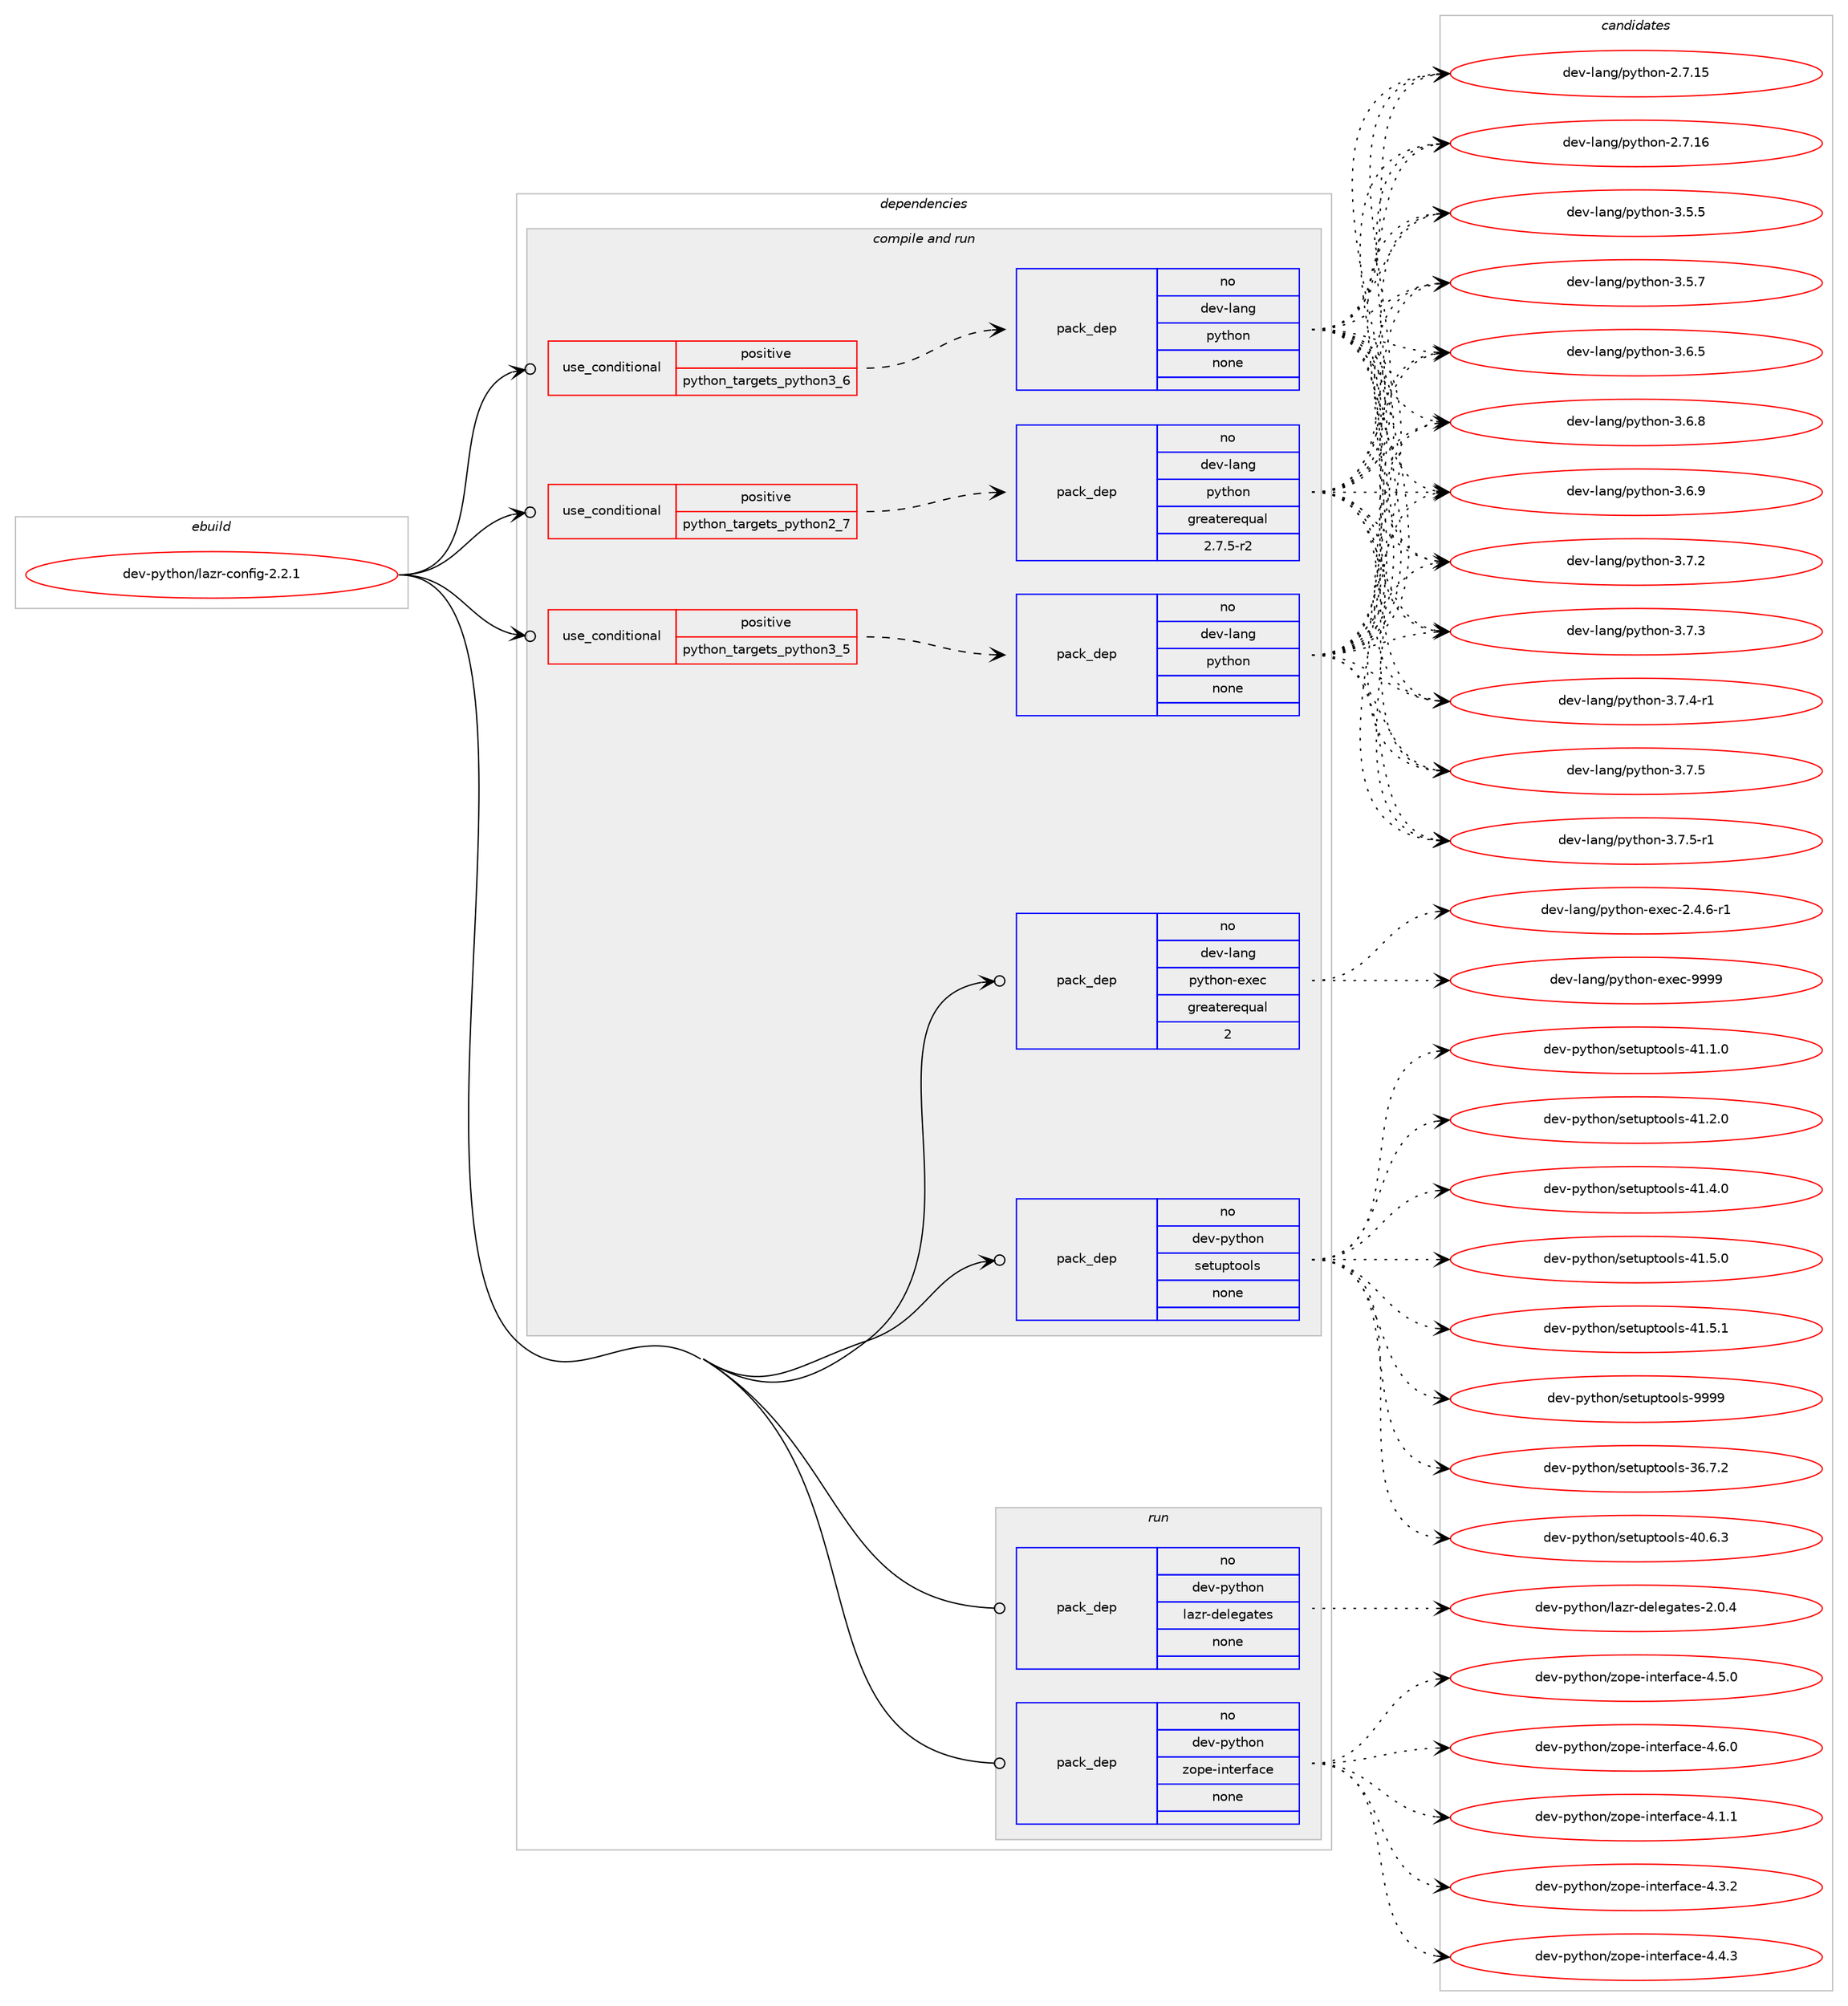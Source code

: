 digraph prolog {

# *************
# Graph options
# *************

newrank=true;
concentrate=true;
compound=true;
graph [rankdir=LR,fontname=Helvetica,fontsize=10,ranksep=1.5];#, ranksep=2.5, nodesep=0.2];
edge  [arrowhead=vee];
node  [fontname=Helvetica,fontsize=10];

# **********
# The ebuild
# **********

subgraph cluster_leftcol {
color=gray;
rank=same;
label=<<i>ebuild</i>>;
id [label="dev-python/lazr-config-2.2.1", color=red, width=4, href="../dev-python/lazr-config-2.2.1.svg"];
}

# ****************
# The dependencies
# ****************

subgraph cluster_midcol {
color=gray;
label=<<i>dependencies</i>>;
subgraph cluster_compile {
fillcolor="#eeeeee";
style=filled;
label=<<i>compile</i>>;
}
subgraph cluster_compileandrun {
fillcolor="#eeeeee";
style=filled;
label=<<i>compile and run</i>>;
subgraph cond141852 {
dependency612600 [label=<<TABLE BORDER="0" CELLBORDER="1" CELLSPACING="0" CELLPADDING="4"><TR><TD ROWSPAN="3" CELLPADDING="10">use_conditional</TD></TR><TR><TD>positive</TD></TR><TR><TD>python_targets_python2_7</TD></TR></TABLE>>, shape=none, color=red];
subgraph pack458944 {
dependency612601 [label=<<TABLE BORDER="0" CELLBORDER="1" CELLSPACING="0" CELLPADDING="4" WIDTH="220"><TR><TD ROWSPAN="6" CELLPADDING="30">pack_dep</TD></TR><TR><TD WIDTH="110">no</TD></TR><TR><TD>dev-lang</TD></TR><TR><TD>python</TD></TR><TR><TD>greaterequal</TD></TR><TR><TD>2.7.5-r2</TD></TR></TABLE>>, shape=none, color=blue];
}
dependency612600:e -> dependency612601:w [weight=20,style="dashed",arrowhead="vee"];
}
id:e -> dependency612600:w [weight=20,style="solid",arrowhead="odotvee"];
subgraph cond141853 {
dependency612602 [label=<<TABLE BORDER="0" CELLBORDER="1" CELLSPACING="0" CELLPADDING="4"><TR><TD ROWSPAN="3" CELLPADDING="10">use_conditional</TD></TR><TR><TD>positive</TD></TR><TR><TD>python_targets_python3_5</TD></TR></TABLE>>, shape=none, color=red];
subgraph pack458945 {
dependency612603 [label=<<TABLE BORDER="0" CELLBORDER="1" CELLSPACING="0" CELLPADDING="4" WIDTH="220"><TR><TD ROWSPAN="6" CELLPADDING="30">pack_dep</TD></TR><TR><TD WIDTH="110">no</TD></TR><TR><TD>dev-lang</TD></TR><TR><TD>python</TD></TR><TR><TD>none</TD></TR><TR><TD></TD></TR></TABLE>>, shape=none, color=blue];
}
dependency612602:e -> dependency612603:w [weight=20,style="dashed",arrowhead="vee"];
}
id:e -> dependency612602:w [weight=20,style="solid",arrowhead="odotvee"];
subgraph cond141854 {
dependency612604 [label=<<TABLE BORDER="0" CELLBORDER="1" CELLSPACING="0" CELLPADDING="4"><TR><TD ROWSPAN="3" CELLPADDING="10">use_conditional</TD></TR><TR><TD>positive</TD></TR><TR><TD>python_targets_python3_6</TD></TR></TABLE>>, shape=none, color=red];
subgraph pack458946 {
dependency612605 [label=<<TABLE BORDER="0" CELLBORDER="1" CELLSPACING="0" CELLPADDING="4" WIDTH="220"><TR><TD ROWSPAN="6" CELLPADDING="30">pack_dep</TD></TR><TR><TD WIDTH="110">no</TD></TR><TR><TD>dev-lang</TD></TR><TR><TD>python</TD></TR><TR><TD>none</TD></TR><TR><TD></TD></TR></TABLE>>, shape=none, color=blue];
}
dependency612604:e -> dependency612605:w [weight=20,style="dashed",arrowhead="vee"];
}
id:e -> dependency612604:w [weight=20,style="solid",arrowhead="odotvee"];
subgraph pack458947 {
dependency612606 [label=<<TABLE BORDER="0" CELLBORDER="1" CELLSPACING="0" CELLPADDING="4" WIDTH="220"><TR><TD ROWSPAN="6" CELLPADDING="30">pack_dep</TD></TR><TR><TD WIDTH="110">no</TD></TR><TR><TD>dev-lang</TD></TR><TR><TD>python-exec</TD></TR><TR><TD>greaterequal</TD></TR><TR><TD>2</TD></TR></TABLE>>, shape=none, color=blue];
}
id:e -> dependency612606:w [weight=20,style="solid",arrowhead="odotvee"];
subgraph pack458948 {
dependency612607 [label=<<TABLE BORDER="0" CELLBORDER="1" CELLSPACING="0" CELLPADDING="4" WIDTH="220"><TR><TD ROWSPAN="6" CELLPADDING="30">pack_dep</TD></TR><TR><TD WIDTH="110">no</TD></TR><TR><TD>dev-python</TD></TR><TR><TD>setuptools</TD></TR><TR><TD>none</TD></TR><TR><TD></TD></TR></TABLE>>, shape=none, color=blue];
}
id:e -> dependency612607:w [weight=20,style="solid",arrowhead="odotvee"];
}
subgraph cluster_run {
fillcolor="#eeeeee";
style=filled;
label=<<i>run</i>>;
subgraph pack458949 {
dependency612608 [label=<<TABLE BORDER="0" CELLBORDER="1" CELLSPACING="0" CELLPADDING="4" WIDTH="220"><TR><TD ROWSPAN="6" CELLPADDING="30">pack_dep</TD></TR><TR><TD WIDTH="110">no</TD></TR><TR><TD>dev-python</TD></TR><TR><TD>lazr-delegates</TD></TR><TR><TD>none</TD></TR><TR><TD></TD></TR></TABLE>>, shape=none, color=blue];
}
id:e -> dependency612608:w [weight=20,style="solid",arrowhead="odot"];
subgraph pack458950 {
dependency612609 [label=<<TABLE BORDER="0" CELLBORDER="1" CELLSPACING="0" CELLPADDING="4" WIDTH="220"><TR><TD ROWSPAN="6" CELLPADDING="30">pack_dep</TD></TR><TR><TD WIDTH="110">no</TD></TR><TR><TD>dev-python</TD></TR><TR><TD>zope-interface</TD></TR><TR><TD>none</TD></TR><TR><TD></TD></TR></TABLE>>, shape=none, color=blue];
}
id:e -> dependency612609:w [weight=20,style="solid",arrowhead="odot"];
}
}

# **************
# The candidates
# **************

subgraph cluster_choices {
rank=same;
color=gray;
label=<<i>candidates</i>>;

subgraph choice458944 {
color=black;
nodesep=1;
choice10010111845108971101034711212111610411111045504655464953 [label="dev-lang/python-2.7.15", color=red, width=4,href="../dev-lang/python-2.7.15.svg"];
choice10010111845108971101034711212111610411111045504655464954 [label="dev-lang/python-2.7.16", color=red, width=4,href="../dev-lang/python-2.7.16.svg"];
choice100101118451089711010347112121116104111110455146534653 [label="dev-lang/python-3.5.5", color=red, width=4,href="../dev-lang/python-3.5.5.svg"];
choice100101118451089711010347112121116104111110455146534655 [label="dev-lang/python-3.5.7", color=red, width=4,href="../dev-lang/python-3.5.7.svg"];
choice100101118451089711010347112121116104111110455146544653 [label="dev-lang/python-3.6.5", color=red, width=4,href="../dev-lang/python-3.6.5.svg"];
choice100101118451089711010347112121116104111110455146544656 [label="dev-lang/python-3.6.8", color=red, width=4,href="../dev-lang/python-3.6.8.svg"];
choice100101118451089711010347112121116104111110455146544657 [label="dev-lang/python-3.6.9", color=red, width=4,href="../dev-lang/python-3.6.9.svg"];
choice100101118451089711010347112121116104111110455146554650 [label="dev-lang/python-3.7.2", color=red, width=4,href="../dev-lang/python-3.7.2.svg"];
choice100101118451089711010347112121116104111110455146554651 [label="dev-lang/python-3.7.3", color=red, width=4,href="../dev-lang/python-3.7.3.svg"];
choice1001011184510897110103471121211161041111104551465546524511449 [label="dev-lang/python-3.7.4-r1", color=red, width=4,href="../dev-lang/python-3.7.4-r1.svg"];
choice100101118451089711010347112121116104111110455146554653 [label="dev-lang/python-3.7.5", color=red, width=4,href="../dev-lang/python-3.7.5.svg"];
choice1001011184510897110103471121211161041111104551465546534511449 [label="dev-lang/python-3.7.5-r1", color=red, width=4,href="../dev-lang/python-3.7.5-r1.svg"];
dependency612601:e -> choice10010111845108971101034711212111610411111045504655464953:w [style=dotted,weight="100"];
dependency612601:e -> choice10010111845108971101034711212111610411111045504655464954:w [style=dotted,weight="100"];
dependency612601:e -> choice100101118451089711010347112121116104111110455146534653:w [style=dotted,weight="100"];
dependency612601:e -> choice100101118451089711010347112121116104111110455146534655:w [style=dotted,weight="100"];
dependency612601:e -> choice100101118451089711010347112121116104111110455146544653:w [style=dotted,weight="100"];
dependency612601:e -> choice100101118451089711010347112121116104111110455146544656:w [style=dotted,weight="100"];
dependency612601:e -> choice100101118451089711010347112121116104111110455146544657:w [style=dotted,weight="100"];
dependency612601:e -> choice100101118451089711010347112121116104111110455146554650:w [style=dotted,weight="100"];
dependency612601:e -> choice100101118451089711010347112121116104111110455146554651:w [style=dotted,weight="100"];
dependency612601:e -> choice1001011184510897110103471121211161041111104551465546524511449:w [style=dotted,weight="100"];
dependency612601:e -> choice100101118451089711010347112121116104111110455146554653:w [style=dotted,weight="100"];
dependency612601:e -> choice1001011184510897110103471121211161041111104551465546534511449:w [style=dotted,weight="100"];
}
subgraph choice458945 {
color=black;
nodesep=1;
choice10010111845108971101034711212111610411111045504655464953 [label="dev-lang/python-2.7.15", color=red, width=4,href="../dev-lang/python-2.7.15.svg"];
choice10010111845108971101034711212111610411111045504655464954 [label="dev-lang/python-2.7.16", color=red, width=4,href="../dev-lang/python-2.7.16.svg"];
choice100101118451089711010347112121116104111110455146534653 [label="dev-lang/python-3.5.5", color=red, width=4,href="../dev-lang/python-3.5.5.svg"];
choice100101118451089711010347112121116104111110455146534655 [label="dev-lang/python-3.5.7", color=red, width=4,href="../dev-lang/python-3.5.7.svg"];
choice100101118451089711010347112121116104111110455146544653 [label="dev-lang/python-3.6.5", color=red, width=4,href="../dev-lang/python-3.6.5.svg"];
choice100101118451089711010347112121116104111110455146544656 [label="dev-lang/python-3.6.8", color=red, width=4,href="../dev-lang/python-3.6.8.svg"];
choice100101118451089711010347112121116104111110455146544657 [label="dev-lang/python-3.6.9", color=red, width=4,href="../dev-lang/python-3.6.9.svg"];
choice100101118451089711010347112121116104111110455146554650 [label="dev-lang/python-3.7.2", color=red, width=4,href="../dev-lang/python-3.7.2.svg"];
choice100101118451089711010347112121116104111110455146554651 [label="dev-lang/python-3.7.3", color=red, width=4,href="../dev-lang/python-3.7.3.svg"];
choice1001011184510897110103471121211161041111104551465546524511449 [label="dev-lang/python-3.7.4-r1", color=red, width=4,href="../dev-lang/python-3.7.4-r1.svg"];
choice100101118451089711010347112121116104111110455146554653 [label="dev-lang/python-3.7.5", color=red, width=4,href="../dev-lang/python-3.7.5.svg"];
choice1001011184510897110103471121211161041111104551465546534511449 [label="dev-lang/python-3.7.5-r1", color=red, width=4,href="../dev-lang/python-3.7.5-r1.svg"];
dependency612603:e -> choice10010111845108971101034711212111610411111045504655464953:w [style=dotted,weight="100"];
dependency612603:e -> choice10010111845108971101034711212111610411111045504655464954:w [style=dotted,weight="100"];
dependency612603:e -> choice100101118451089711010347112121116104111110455146534653:w [style=dotted,weight="100"];
dependency612603:e -> choice100101118451089711010347112121116104111110455146534655:w [style=dotted,weight="100"];
dependency612603:e -> choice100101118451089711010347112121116104111110455146544653:w [style=dotted,weight="100"];
dependency612603:e -> choice100101118451089711010347112121116104111110455146544656:w [style=dotted,weight="100"];
dependency612603:e -> choice100101118451089711010347112121116104111110455146544657:w [style=dotted,weight="100"];
dependency612603:e -> choice100101118451089711010347112121116104111110455146554650:w [style=dotted,weight="100"];
dependency612603:e -> choice100101118451089711010347112121116104111110455146554651:w [style=dotted,weight="100"];
dependency612603:e -> choice1001011184510897110103471121211161041111104551465546524511449:w [style=dotted,weight="100"];
dependency612603:e -> choice100101118451089711010347112121116104111110455146554653:w [style=dotted,weight="100"];
dependency612603:e -> choice1001011184510897110103471121211161041111104551465546534511449:w [style=dotted,weight="100"];
}
subgraph choice458946 {
color=black;
nodesep=1;
choice10010111845108971101034711212111610411111045504655464953 [label="dev-lang/python-2.7.15", color=red, width=4,href="../dev-lang/python-2.7.15.svg"];
choice10010111845108971101034711212111610411111045504655464954 [label="dev-lang/python-2.7.16", color=red, width=4,href="../dev-lang/python-2.7.16.svg"];
choice100101118451089711010347112121116104111110455146534653 [label="dev-lang/python-3.5.5", color=red, width=4,href="../dev-lang/python-3.5.5.svg"];
choice100101118451089711010347112121116104111110455146534655 [label="dev-lang/python-3.5.7", color=red, width=4,href="../dev-lang/python-3.5.7.svg"];
choice100101118451089711010347112121116104111110455146544653 [label="dev-lang/python-3.6.5", color=red, width=4,href="../dev-lang/python-3.6.5.svg"];
choice100101118451089711010347112121116104111110455146544656 [label="dev-lang/python-3.6.8", color=red, width=4,href="../dev-lang/python-3.6.8.svg"];
choice100101118451089711010347112121116104111110455146544657 [label="dev-lang/python-3.6.9", color=red, width=4,href="../dev-lang/python-3.6.9.svg"];
choice100101118451089711010347112121116104111110455146554650 [label="dev-lang/python-3.7.2", color=red, width=4,href="../dev-lang/python-3.7.2.svg"];
choice100101118451089711010347112121116104111110455146554651 [label="dev-lang/python-3.7.3", color=red, width=4,href="../dev-lang/python-3.7.3.svg"];
choice1001011184510897110103471121211161041111104551465546524511449 [label="dev-lang/python-3.7.4-r1", color=red, width=4,href="../dev-lang/python-3.7.4-r1.svg"];
choice100101118451089711010347112121116104111110455146554653 [label="dev-lang/python-3.7.5", color=red, width=4,href="../dev-lang/python-3.7.5.svg"];
choice1001011184510897110103471121211161041111104551465546534511449 [label="dev-lang/python-3.7.5-r1", color=red, width=4,href="../dev-lang/python-3.7.5-r1.svg"];
dependency612605:e -> choice10010111845108971101034711212111610411111045504655464953:w [style=dotted,weight="100"];
dependency612605:e -> choice10010111845108971101034711212111610411111045504655464954:w [style=dotted,weight="100"];
dependency612605:e -> choice100101118451089711010347112121116104111110455146534653:w [style=dotted,weight="100"];
dependency612605:e -> choice100101118451089711010347112121116104111110455146534655:w [style=dotted,weight="100"];
dependency612605:e -> choice100101118451089711010347112121116104111110455146544653:w [style=dotted,weight="100"];
dependency612605:e -> choice100101118451089711010347112121116104111110455146544656:w [style=dotted,weight="100"];
dependency612605:e -> choice100101118451089711010347112121116104111110455146544657:w [style=dotted,weight="100"];
dependency612605:e -> choice100101118451089711010347112121116104111110455146554650:w [style=dotted,weight="100"];
dependency612605:e -> choice100101118451089711010347112121116104111110455146554651:w [style=dotted,weight="100"];
dependency612605:e -> choice1001011184510897110103471121211161041111104551465546524511449:w [style=dotted,weight="100"];
dependency612605:e -> choice100101118451089711010347112121116104111110455146554653:w [style=dotted,weight="100"];
dependency612605:e -> choice1001011184510897110103471121211161041111104551465546534511449:w [style=dotted,weight="100"];
}
subgraph choice458947 {
color=black;
nodesep=1;
choice10010111845108971101034711212111610411111045101120101994550465246544511449 [label="dev-lang/python-exec-2.4.6-r1", color=red, width=4,href="../dev-lang/python-exec-2.4.6-r1.svg"];
choice10010111845108971101034711212111610411111045101120101994557575757 [label="dev-lang/python-exec-9999", color=red, width=4,href="../dev-lang/python-exec-9999.svg"];
dependency612606:e -> choice10010111845108971101034711212111610411111045101120101994550465246544511449:w [style=dotted,weight="100"];
dependency612606:e -> choice10010111845108971101034711212111610411111045101120101994557575757:w [style=dotted,weight="100"];
}
subgraph choice458948 {
color=black;
nodesep=1;
choice100101118451121211161041111104711510111611711211611111110811545515446554650 [label="dev-python/setuptools-36.7.2", color=red, width=4,href="../dev-python/setuptools-36.7.2.svg"];
choice100101118451121211161041111104711510111611711211611111110811545524846544651 [label="dev-python/setuptools-40.6.3", color=red, width=4,href="../dev-python/setuptools-40.6.3.svg"];
choice100101118451121211161041111104711510111611711211611111110811545524946494648 [label="dev-python/setuptools-41.1.0", color=red, width=4,href="../dev-python/setuptools-41.1.0.svg"];
choice100101118451121211161041111104711510111611711211611111110811545524946504648 [label="dev-python/setuptools-41.2.0", color=red, width=4,href="../dev-python/setuptools-41.2.0.svg"];
choice100101118451121211161041111104711510111611711211611111110811545524946524648 [label="dev-python/setuptools-41.4.0", color=red, width=4,href="../dev-python/setuptools-41.4.0.svg"];
choice100101118451121211161041111104711510111611711211611111110811545524946534648 [label="dev-python/setuptools-41.5.0", color=red, width=4,href="../dev-python/setuptools-41.5.0.svg"];
choice100101118451121211161041111104711510111611711211611111110811545524946534649 [label="dev-python/setuptools-41.5.1", color=red, width=4,href="../dev-python/setuptools-41.5.1.svg"];
choice10010111845112121116104111110471151011161171121161111111081154557575757 [label="dev-python/setuptools-9999", color=red, width=4,href="../dev-python/setuptools-9999.svg"];
dependency612607:e -> choice100101118451121211161041111104711510111611711211611111110811545515446554650:w [style=dotted,weight="100"];
dependency612607:e -> choice100101118451121211161041111104711510111611711211611111110811545524846544651:w [style=dotted,weight="100"];
dependency612607:e -> choice100101118451121211161041111104711510111611711211611111110811545524946494648:w [style=dotted,weight="100"];
dependency612607:e -> choice100101118451121211161041111104711510111611711211611111110811545524946504648:w [style=dotted,weight="100"];
dependency612607:e -> choice100101118451121211161041111104711510111611711211611111110811545524946524648:w [style=dotted,weight="100"];
dependency612607:e -> choice100101118451121211161041111104711510111611711211611111110811545524946534648:w [style=dotted,weight="100"];
dependency612607:e -> choice100101118451121211161041111104711510111611711211611111110811545524946534649:w [style=dotted,weight="100"];
dependency612607:e -> choice10010111845112121116104111110471151011161171121161111111081154557575757:w [style=dotted,weight="100"];
}
subgraph choice458949 {
color=black;
nodesep=1;
choice1001011184511212111610411111047108971221144510010110810110397116101115455046484652 [label="dev-python/lazr-delegates-2.0.4", color=red, width=4,href="../dev-python/lazr-delegates-2.0.4.svg"];
dependency612608:e -> choice1001011184511212111610411111047108971221144510010110810110397116101115455046484652:w [style=dotted,weight="100"];
}
subgraph choice458950 {
color=black;
nodesep=1;
choice1001011184511212111610411111047122111112101451051101161011141029799101455246494649 [label="dev-python/zope-interface-4.1.1", color=red, width=4,href="../dev-python/zope-interface-4.1.1.svg"];
choice1001011184511212111610411111047122111112101451051101161011141029799101455246514650 [label="dev-python/zope-interface-4.3.2", color=red, width=4,href="../dev-python/zope-interface-4.3.2.svg"];
choice1001011184511212111610411111047122111112101451051101161011141029799101455246524651 [label="dev-python/zope-interface-4.4.3", color=red, width=4,href="../dev-python/zope-interface-4.4.3.svg"];
choice1001011184511212111610411111047122111112101451051101161011141029799101455246534648 [label="dev-python/zope-interface-4.5.0", color=red, width=4,href="../dev-python/zope-interface-4.5.0.svg"];
choice1001011184511212111610411111047122111112101451051101161011141029799101455246544648 [label="dev-python/zope-interface-4.6.0", color=red, width=4,href="../dev-python/zope-interface-4.6.0.svg"];
dependency612609:e -> choice1001011184511212111610411111047122111112101451051101161011141029799101455246494649:w [style=dotted,weight="100"];
dependency612609:e -> choice1001011184511212111610411111047122111112101451051101161011141029799101455246514650:w [style=dotted,weight="100"];
dependency612609:e -> choice1001011184511212111610411111047122111112101451051101161011141029799101455246524651:w [style=dotted,weight="100"];
dependency612609:e -> choice1001011184511212111610411111047122111112101451051101161011141029799101455246534648:w [style=dotted,weight="100"];
dependency612609:e -> choice1001011184511212111610411111047122111112101451051101161011141029799101455246544648:w [style=dotted,weight="100"];
}
}

}
